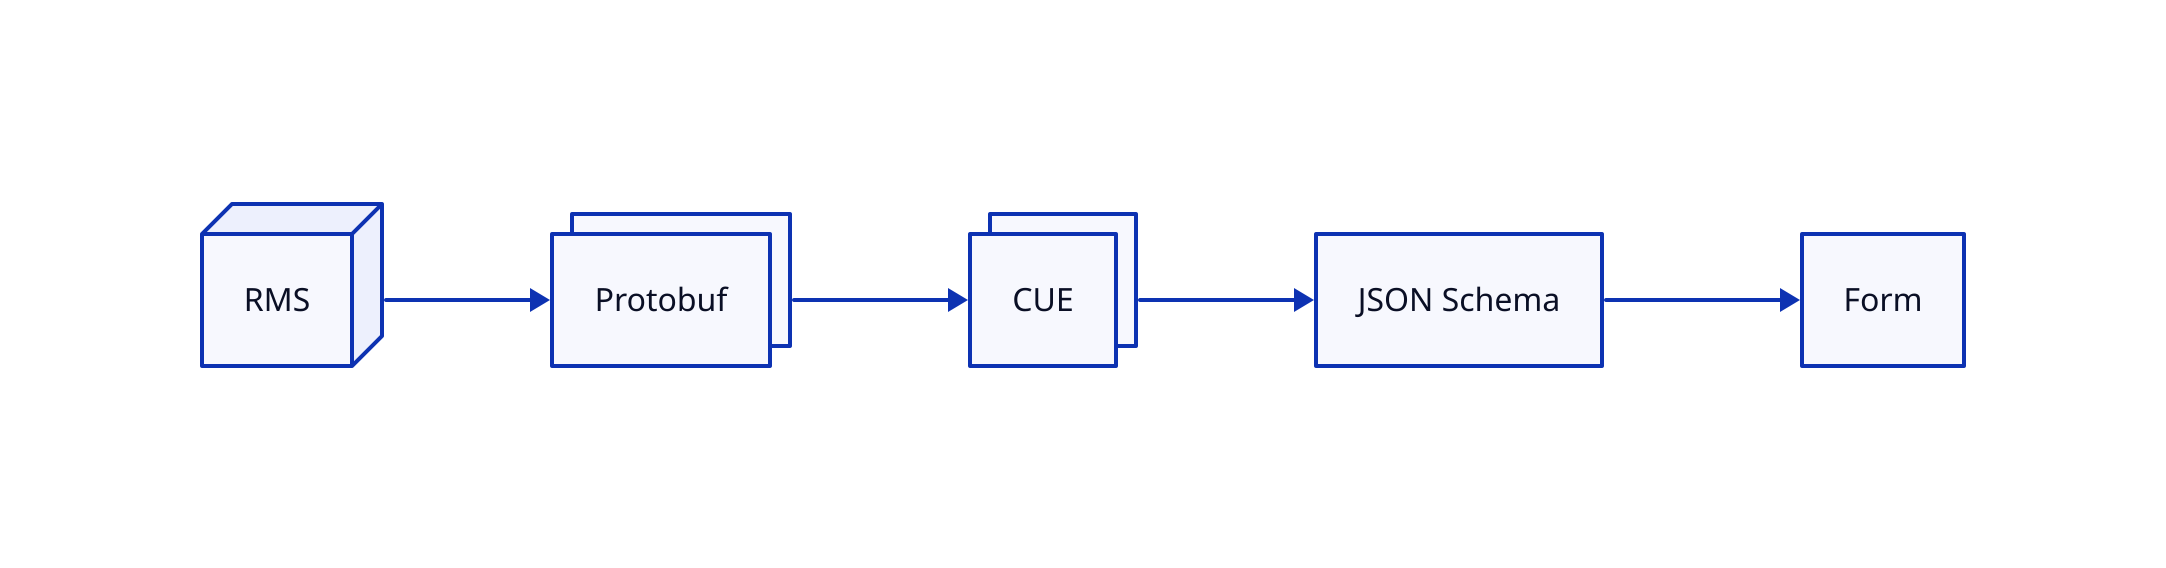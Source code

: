 direction: right

RMS -> Protobuf -> CUE -> JSON Schema -> Form

RMS.style.3d: true
Protobuf.style.multiple: true
CUE.style.multiple: true
